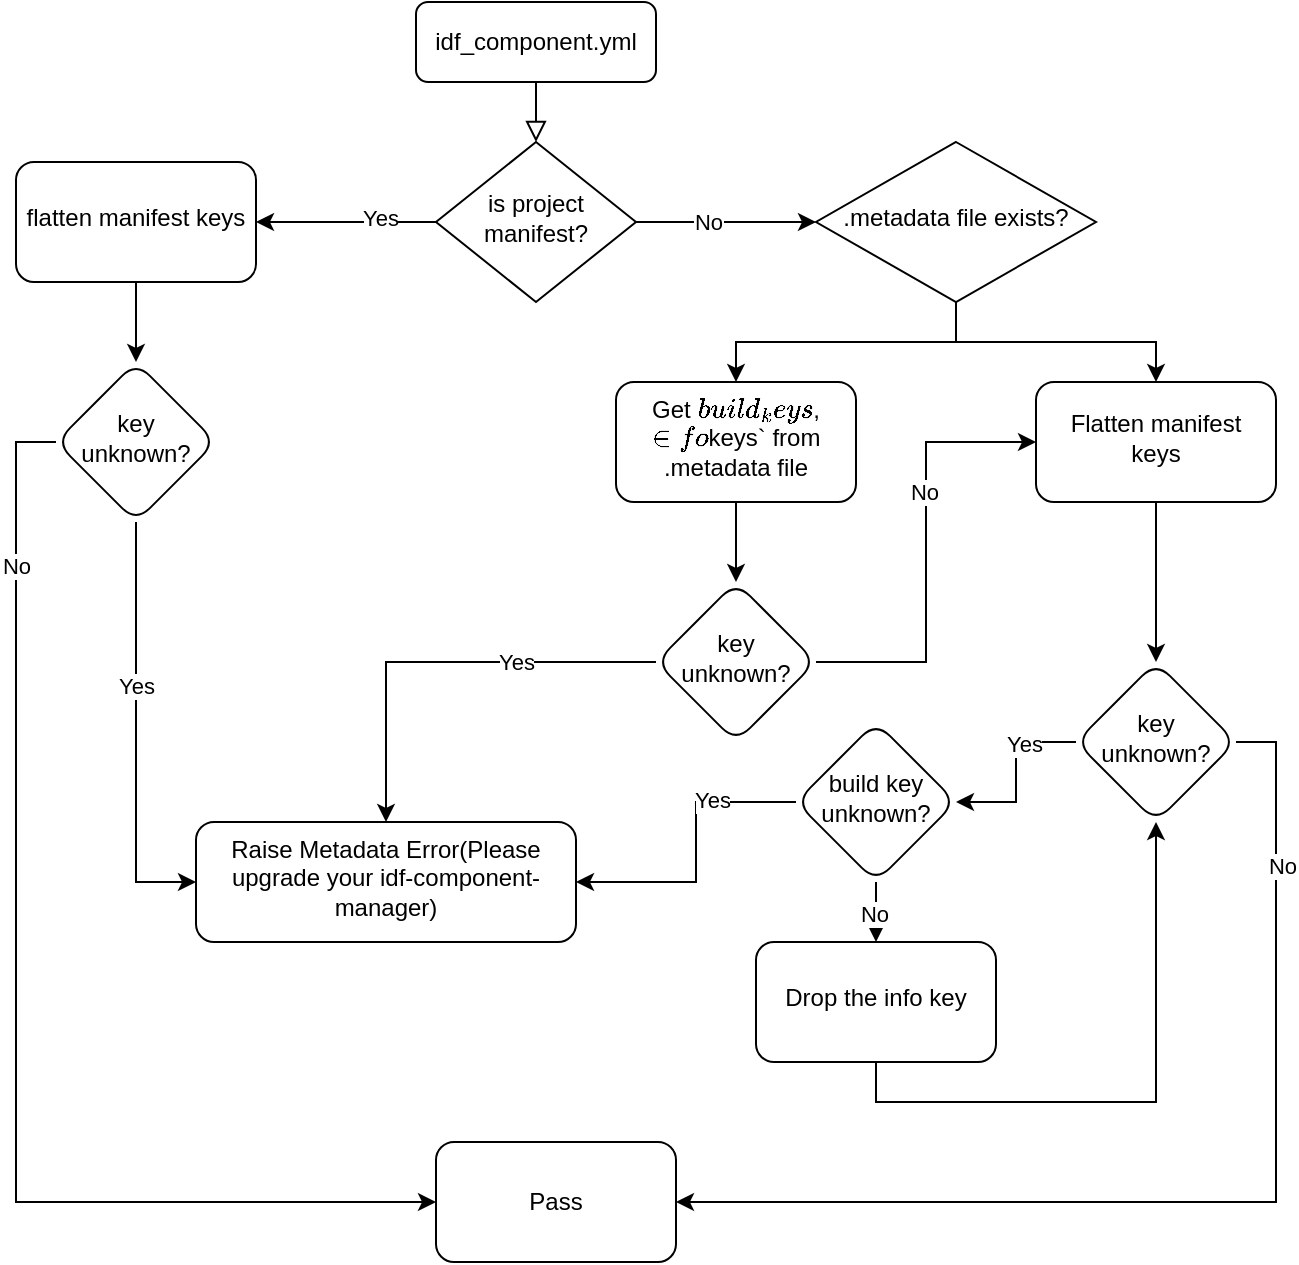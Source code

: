 <mxfile version="21.1.1" type="github">
  <diagram id="C5RBs43oDa-KdzZeNtuy" name="Page-1">
    <mxGraphModel dx="1195" dy="631" grid="1" gridSize="10" guides="1" tooltips="1" connect="1" arrows="1" fold="1" page="1" pageScale="1" pageWidth="827" pageHeight="1169" math="0" shadow="0">
      <root>
        <mxCell id="WIyWlLk6GJQsqaUBKTNV-0" />
        <mxCell id="WIyWlLk6GJQsqaUBKTNV-1" parent="WIyWlLk6GJQsqaUBKTNV-0" />
        <mxCell id="WIyWlLk6GJQsqaUBKTNV-2" value="" style="rounded=0;html=1;jettySize=auto;orthogonalLoop=1;fontSize=11;endArrow=block;endFill=0;endSize=8;strokeWidth=1;shadow=0;labelBackgroundColor=none;edgeStyle=orthogonalEdgeStyle;" parent="WIyWlLk6GJQsqaUBKTNV-1" source="WIyWlLk6GJQsqaUBKTNV-3" target="WIyWlLk6GJQsqaUBKTNV-6" edge="1">
          <mxGeometry relative="1" as="geometry" />
        </mxCell>
        <mxCell id="WIyWlLk6GJQsqaUBKTNV-3" value="idf_component.yml" style="rounded=1;whiteSpace=wrap;html=1;fontSize=12;glass=0;strokeWidth=1;shadow=0;" parent="WIyWlLk6GJQsqaUBKTNV-1" vertex="1">
          <mxGeometry x="320" y="100" width="120" height="40" as="geometry" />
        </mxCell>
        <mxCell id="6gFx3DaEnGbj6TpwBMHG-3" value="" style="edgeStyle=orthogonalEdgeStyle;rounded=0;orthogonalLoop=1;jettySize=auto;html=1;" edge="1" parent="WIyWlLk6GJQsqaUBKTNV-1" source="WIyWlLk6GJQsqaUBKTNV-6" target="6gFx3DaEnGbj6TpwBMHG-2">
          <mxGeometry relative="1" as="geometry" />
        </mxCell>
        <mxCell id="6gFx3DaEnGbj6TpwBMHG-17" value="Yes" style="edgeLabel;html=1;align=center;verticalAlign=middle;resizable=0;points=[];" vertex="1" connectable="0" parent="6gFx3DaEnGbj6TpwBMHG-3">
          <mxGeometry x="-0.37" y="-2" relative="1" as="geometry">
            <mxPoint as="offset" />
          </mxGeometry>
        </mxCell>
        <mxCell id="6gFx3DaEnGbj6TpwBMHG-21" value="" style="edgeStyle=orthogonalEdgeStyle;rounded=0;orthogonalLoop=1;jettySize=auto;html=1;" edge="1" parent="WIyWlLk6GJQsqaUBKTNV-1" source="WIyWlLk6GJQsqaUBKTNV-6" target="6gFx3DaEnGbj6TpwBMHG-20">
          <mxGeometry relative="1" as="geometry" />
        </mxCell>
        <mxCell id="6gFx3DaEnGbj6TpwBMHG-22" value="No" style="edgeLabel;html=1;align=center;verticalAlign=middle;resizable=0;points=[];" vertex="1" connectable="0" parent="6gFx3DaEnGbj6TpwBMHG-21">
          <mxGeometry x="-0.211" relative="1" as="geometry">
            <mxPoint as="offset" />
          </mxGeometry>
        </mxCell>
        <mxCell id="WIyWlLk6GJQsqaUBKTNV-6" value="is project manifest?" style="rhombus;whiteSpace=wrap;html=1;shadow=0;fontFamily=Helvetica;fontSize=12;align=center;strokeWidth=1;spacing=6;spacingTop=-4;" parent="WIyWlLk6GJQsqaUBKTNV-1" vertex="1">
          <mxGeometry x="330" y="170" width="100" height="80" as="geometry" />
        </mxCell>
        <mxCell id="6gFx3DaEnGbj6TpwBMHG-5" value="" style="edgeStyle=orthogonalEdgeStyle;rounded=0;orthogonalLoop=1;jettySize=auto;html=1;" edge="1" parent="WIyWlLk6GJQsqaUBKTNV-1" source="6gFx3DaEnGbj6TpwBMHG-2" target="6gFx3DaEnGbj6TpwBMHG-4">
          <mxGeometry relative="1" as="geometry" />
        </mxCell>
        <mxCell id="6gFx3DaEnGbj6TpwBMHG-2" value="flatten manifest keys" style="rounded=1;whiteSpace=wrap;html=1;shadow=0;strokeWidth=1;spacing=6;spacingTop=-4;" vertex="1" parent="WIyWlLk6GJQsqaUBKTNV-1">
          <mxGeometry x="120" y="180" width="120" height="60" as="geometry" />
        </mxCell>
        <mxCell id="6gFx3DaEnGbj6TpwBMHG-7" value="" style="edgeStyle=orthogonalEdgeStyle;rounded=0;orthogonalLoop=1;jettySize=auto;html=1;entryX=0;entryY=0.5;entryDx=0;entryDy=0;" edge="1" parent="WIyWlLk6GJQsqaUBKTNV-1" source="6gFx3DaEnGbj6TpwBMHG-4" target="6gFx3DaEnGbj6TpwBMHG-34">
          <mxGeometry relative="1" as="geometry">
            <mxPoint x="230" y="480" as="targetPoint" />
          </mxGeometry>
        </mxCell>
        <mxCell id="6gFx3DaEnGbj6TpwBMHG-8" value="Yes" style="edgeLabel;html=1;align=center;verticalAlign=middle;resizable=0;points=[];" vertex="1" connectable="0" parent="6gFx3DaEnGbj6TpwBMHG-7">
          <mxGeometry x="-0.222" relative="1" as="geometry">
            <mxPoint as="offset" />
          </mxGeometry>
        </mxCell>
        <mxCell id="6gFx3DaEnGbj6TpwBMHG-61" style="edgeStyle=orthogonalEdgeStyle;rounded=0;orthogonalLoop=1;jettySize=auto;html=1;exitX=0;exitY=0.5;exitDx=0;exitDy=0;entryX=0;entryY=0.5;entryDx=0;entryDy=0;" edge="1" parent="WIyWlLk6GJQsqaUBKTNV-1" source="6gFx3DaEnGbj6TpwBMHG-4" target="6gFx3DaEnGbj6TpwBMHG-31">
          <mxGeometry relative="1" as="geometry" />
        </mxCell>
        <mxCell id="6gFx3DaEnGbj6TpwBMHG-62" value="No" style="edgeLabel;html=1;align=center;verticalAlign=middle;resizable=0;points=[];" vertex="1" connectable="0" parent="6gFx3DaEnGbj6TpwBMHG-61">
          <mxGeometry x="-0.733" relative="1" as="geometry">
            <mxPoint as="offset" />
          </mxGeometry>
        </mxCell>
        <mxCell id="6gFx3DaEnGbj6TpwBMHG-4" value="key unknown?" style="rhombus;whiteSpace=wrap;html=1;rounded=1;shadow=0;strokeWidth=1;spacing=6;spacingTop=-4;" vertex="1" parent="WIyWlLk6GJQsqaUBKTNV-1">
          <mxGeometry x="140" y="280" width="80" height="80" as="geometry" />
        </mxCell>
        <mxCell id="6gFx3DaEnGbj6TpwBMHG-26" value="" style="edgeStyle=orthogonalEdgeStyle;rounded=0;orthogonalLoop=1;jettySize=auto;html=1;" edge="1" parent="WIyWlLk6GJQsqaUBKTNV-1" source="6gFx3DaEnGbj6TpwBMHG-20" target="6gFx3DaEnGbj6TpwBMHG-25">
          <mxGeometry relative="1" as="geometry" />
        </mxCell>
        <mxCell id="6gFx3DaEnGbj6TpwBMHG-28" value="" style="edgeStyle=orthogonalEdgeStyle;rounded=0;orthogonalLoop=1;jettySize=auto;html=1;" edge="1" parent="WIyWlLk6GJQsqaUBKTNV-1" source="6gFx3DaEnGbj6TpwBMHG-20" target="6gFx3DaEnGbj6TpwBMHG-27">
          <mxGeometry relative="1" as="geometry" />
        </mxCell>
        <mxCell id="6gFx3DaEnGbj6TpwBMHG-20" value=".metadata file exists?" style="rhombus;whiteSpace=wrap;html=1;shadow=0;strokeWidth=1;spacing=6;spacingTop=-4;" vertex="1" parent="WIyWlLk6GJQsqaUBKTNV-1">
          <mxGeometry x="520" y="170" width="140" height="80" as="geometry" />
        </mxCell>
        <mxCell id="6gFx3DaEnGbj6TpwBMHG-30" value="" style="edgeStyle=orthogonalEdgeStyle;rounded=0;orthogonalLoop=1;jettySize=auto;html=1;" edge="1" parent="WIyWlLk6GJQsqaUBKTNV-1" source="6gFx3DaEnGbj6TpwBMHG-25" target="6gFx3DaEnGbj6TpwBMHG-29">
          <mxGeometry relative="1" as="geometry" />
        </mxCell>
        <mxCell id="6gFx3DaEnGbj6TpwBMHG-25" value="Get `build_keys`, `info`keys` from .metadata file" style="rounded=1;whiteSpace=wrap;html=1;shadow=0;strokeWidth=1;spacing=6;spacingTop=-4;" vertex="1" parent="WIyWlLk6GJQsqaUBKTNV-1">
          <mxGeometry x="420" y="290" width="120" height="60" as="geometry" />
        </mxCell>
        <mxCell id="6gFx3DaEnGbj6TpwBMHG-41" style="edgeStyle=orthogonalEdgeStyle;rounded=0;orthogonalLoop=1;jettySize=auto;html=1;exitX=0.5;exitY=1;exitDx=0;exitDy=0;entryX=0.5;entryY=0;entryDx=0;entryDy=0;" edge="1" parent="WIyWlLk6GJQsqaUBKTNV-1" source="6gFx3DaEnGbj6TpwBMHG-27" target="6gFx3DaEnGbj6TpwBMHG-40">
          <mxGeometry relative="1" as="geometry" />
        </mxCell>
        <mxCell id="6gFx3DaEnGbj6TpwBMHG-27" value="Flatten manifest keys" style="rounded=1;whiteSpace=wrap;html=1;shadow=0;strokeWidth=1;spacing=6;spacingTop=-4;" vertex="1" parent="WIyWlLk6GJQsqaUBKTNV-1">
          <mxGeometry x="630" y="290" width="120" height="60" as="geometry" />
        </mxCell>
        <mxCell id="6gFx3DaEnGbj6TpwBMHG-35" value="" style="edgeStyle=orthogonalEdgeStyle;rounded=0;orthogonalLoop=1;jettySize=auto;html=1;entryX=0.5;entryY=0;entryDx=0;entryDy=0;" edge="1" parent="WIyWlLk6GJQsqaUBKTNV-1" source="6gFx3DaEnGbj6TpwBMHG-29" target="6gFx3DaEnGbj6TpwBMHG-34">
          <mxGeometry relative="1" as="geometry">
            <Array as="points">
              <mxPoint x="305" y="430" />
            </Array>
          </mxGeometry>
        </mxCell>
        <mxCell id="6gFx3DaEnGbj6TpwBMHG-38" value="Yes" style="edgeLabel;html=1;align=center;verticalAlign=middle;resizable=0;points=[];" vertex="1" connectable="0" parent="6gFx3DaEnGbj6TpwBMHG-35">
          <mxGeometry x="-0.349" relative="1" as="geometry">
            <mxPoint as="offset" />
          </mxGeometry>
        </mxCell>
        <mxCell id="6gFx3DaEnGbj6TpwBMHG-39" style="edgeStyle=orthogonalEdgeStyle;rounded=0;orthogonalLoop=1;jettySize=auto;html=1;exitX=1;exitY=0.5;exitDx=0;exitDy=0;entryX=0;entryY=0.5;entryDx=0;entryDy=0;" edge="1" parent="WIyWlLk6GJQsqaUBKTNV-1" source="6gFx3DaEnGbj6TpwBMHG-29" target="6gFx3DaEnGbj6TpwBMHG-27">
          <mxGeometry relative="1" as="geometry" />
        </mxCell>
        <mxCell id="6gFx3DaEnGbj6TpwBMHG-42" value="No" style="edgeLabel;html=1;align=center;verticalAlign=middle;resizable=0;points=[];" vertex="1" connectable="0" parent="6gFx3DaEnGbj6TpwBMHG-39">
          <mxGeometry x="0.271" y="1" relative="1" as="geometry">
            <mxPoint as="offset" />
          </mxGeometry>
        </mxCell>
        <mxCell id="6gFx3DaEnGbj6TpwBMHG-29" value="key unknown?" style="rhombus;whiteSpace=wrap;html=1;rounded=1;shadow=0;strokeWidth=1;spacing=6;spacingTop=-4;" vertex="1" parent="WIyWlLk6GJQsqaUBKTNV-1">
          <mxGeometry x="440" y="390" width="80" height="80" as="geometry" />
        </mxCell>
        <mxCell id="6gFx3DaEnGbj6TpwBMHG-31" value="Pass" style="rounded=1;whiteSpace=wrap;html=1;" vertex="1" parent="WIyWlLk6GJQsqaUBKTNV-1">
          <mxGeometry x="330" y="670" width="120" height="60" as="geometry" />
        </mxCell>
        <mxCell id="6gFx3DaEnGbj6TpwBMHG-34" value="Raise Metadata Error(Please upgrade your idf-component-manager)" style="whiteSpace=wrap;html=1;rounded=1;shadow=0;strokeWidth=1;spacing=6;spacingTop=-4;" vertex="1" parent="WIyWlLk6GJQsqaUBKTNV-1">
          <mxGeometry x="210" y="510" width="190" height="60" as="geometry" />
        </mxCell>
        <mxCell id="6gFx3DaEnGbj6TpwBMHG-57" style="edgeStyle=orthogonalEdgeStyle;rounded=0;orthogonalLoop=1;jettySize=auto;html=1;exitX=0;exitY=0.5;exitDx=0;exitDy=0;entryX=1;entryY=0.5;entryDx=0;entryDy=0;" edge="1" parent="WIyWlLk6GJQsqaUBKTNV-1" source="6gFx3DaEnGbj6TpwBMHG-40" target="6gFx3DaEnGbj6TpwBMHG-45">
          <mxGeometry relative="1" as="geometry" />
        </mxCell>
        <mxCell id="6gFx3DaEnGbj6TpwBMHG-58" value="Yes" style="edgeLabel;html=1;align=center;verticalAlign=middle;resizable=0;points=[];" vertex="1" connectable="0" parent="6gFx3DaEnGbj6TpwBMHG-57">
          <mxGeometry x="-0.426" y="1" relative="1" as="geometry">
            <mxPoint as="offset" />
          </mxGeometry>
        </mxCell>
        <mxCell id="6gFx3DaEnGbj6TpwBMHG-59" style="edgeStyle=orthogonalEdgeStyle;rounded=0;orthogonalLoop=1;jettySize=auto;html=1;exitX=1;exitY=0.5;exitDx=0;exitDy=0;entryX=1;entryY=0.5;entryDx=0;entryDy=0;" edge="1" parent="WIyWlLk6GJQsqaUBKTNV-1" source="6gFx3DaEnGbj6TpwBMHG-40" target="6gFx3DaEnGbj6TpwBMHG-31">
          <mxGeometry relative="1" as="geometry" />
        </mxCell>
        <mxCell id="6gFx3DaEnGbj6TpwBMHG-60" value="No" style="edgeLabel;html=1;align=center;verticalAlign=middle;resizable=0;points=[];" vertex="1" connectable="0" parent="6gFx3DaEnGbj6TpwBMHG-59">
          <mxGeometry x="-0.701" y="3" relative="1" as="geometry">
            <mxPoint as="offset" />
          </mxGeometry>
        </mxCell>
        <mxCell id="6gFx3DaEnGbj6TpwBMHG-40" value="key unknown?" style="rhombus;whiteSpace=wrap;html=1;rounded=1;shadow=0;strokeWidth=1;spacing=6;spacingTop=-4;" vertex="1" parent="WIyWlLk6GJQsqaUBKTNV-1">
          <mxGeometry x="650" y="430" width="80" height="80" as="geometry" />
        </mxCell>
        <mxCell id="6gFx3DaEnGbj6TpwBMHG-49" value="" style="edgeStyle=orthogonalEdgeStyle;rounded=0;orthogonalLoop=1;jettySize=auto;html=1;entryX=1;entryY=0.5;entryDx=0;entryDy=0;exitX=0;exitY=0.5;exitDx=0;exitDy=0;" edge="1" parent="WIyWlLk6GJQsqaUBKTNV-1" source="6gFx3DaEnGbj6TpwBMHG-45" target="6gFx3DaEnGbj6TpwBMHG-34">
          <mxGeometry relative="1" as="geometry">
            <mxPoint x="420" y="670" as="targetPoint" />
            <Array as="points">
              <mxPoint x="460" y="500" />
              <mxPoint x="460" y="540" />
            </Array>
          </mxGeometry>
        </mxCell>
        <mxCell id="6gFx3DaEnGbj6TpwBMHG-52" value="Yes" style="edgeLabel;html=1;align=center;verticalAlign=middle;resizable=0;points=[];" vertex="1" connectable="0" parent="6gFx3DaEnGbj6TpwBMHG-49">
          <mxGeometry x="-0.437" y="-1" relative="1" as="geometry">
            <mxPoint as="offset" />
          </mxGeometry>
        </mxCell>
        <mxCell id="6gFx3DaEnGbj6TpwBMHG-54" value="" style="edgeStyle=orthogonalEdgeStyle;rounded=0;orthogonalLoop=1;jettySize=auto;html=1;" edge="1" parent="WIyWlLk6GJQsqaUBKTNV-1" source="6gFx3DaEnGbj6TpwBMHG-45" target="6gFx3DaEnGbj6TpwBMHG-53">
          <mxGeometry relative="1" as="geometry" />
        </mxCell>
        <mxCell id="6gFx3DaEnGbj6TpwBMHG-56" value="No" style="edgeLabel;html=1;align=center;verticalAlign=middle;resizable=0;points=[];" vertex="1" connectable="0" parent="6gFx3DaEnGbj6TpwBMHG-54">
          <mxGeometry x="-0.389" y="-1" relative="1" as="geometry">
            <mxPoint as="offset" />
          </mxGeometry>
        </mxCell>
        <mxCell id="6gFx3DaEnGbj6TpwBMHG-45" value="build key unknown?" style="rhombus;whiteSpace=wrap;html=1;rounded=1;shadow=0;strokeWidth=1;spacing=6;spacingTop=-4;" vertex="1" parent="WIyWlLk6GJQsqaUBKTNV-1">
          <mxGeometry x="510" y="460" width="80" height="80" as="geometry" />
        </mxCell>
        <mxCell id="6gFx3DaEnGbj6TpwBMHG-55" style="edgeStyle=orthogonalEdgeStyle;rounded=0;orthogonalLoop=1;jettySize=auto;html=1;exitX=0.5;exitY=1;exitDx=0;exitDy=0;entryX=0.5;entryY=1;entryDx=0;entryDy=0;" edge="1" parent="WIyWlLk6GJQsqaUBKTNV-1" source="6gFx3DaEnGbj6TpwBMHG-53" target="6gFx3DaEnGbj6TpwBMHG-40">
          <mxGeometry relative="1" as="geometry" />
        </mxCell>
        <mxCell id="6gFx3DaEnGbj6TpwBMHG-53" value="Drop the info key" style="rounded=1;whiteSpace=wrap;html=1;shadow=0;strokeWidth=1;spacing=6;spacingTop=-4;" vertex="1" parent="WIyWlLk6GJQsqaUBKTNV-1">
          <mxGeometry x="490" y="570" width="120" height="60" as="geometry" />
        </mxCell>
      </root>
    </mxGraphModel>
  </diagram>
</mxfile>
